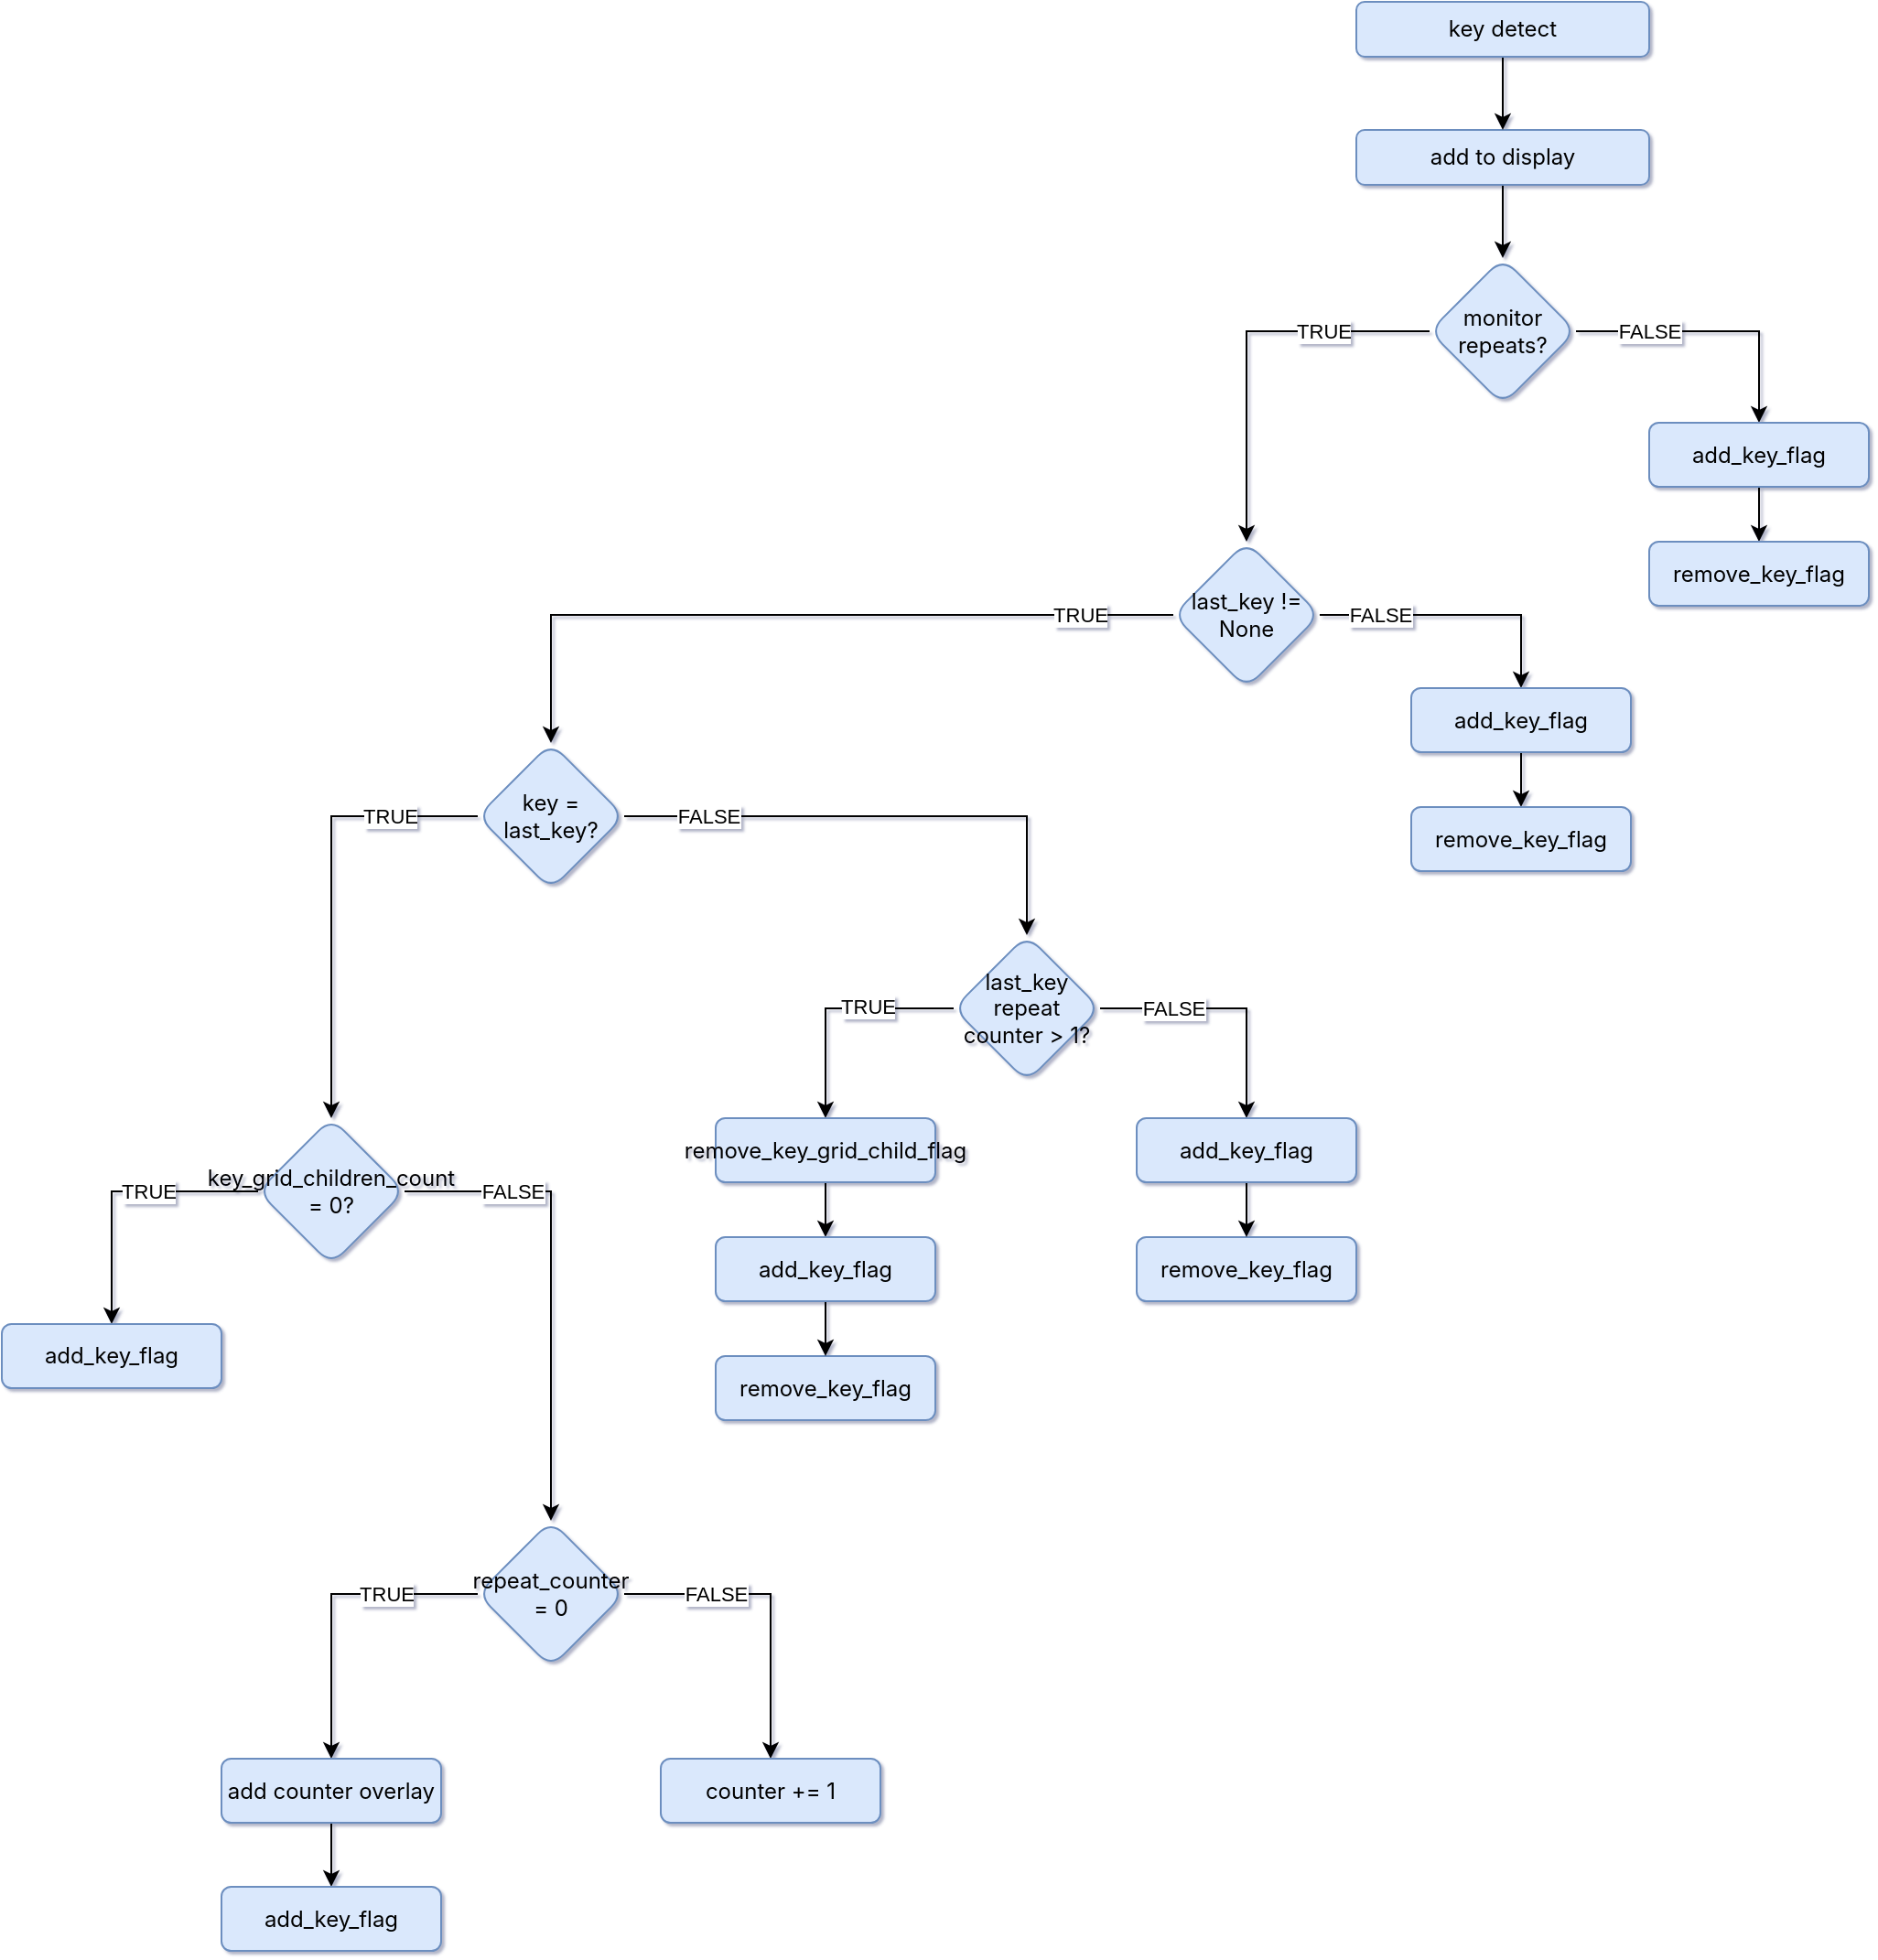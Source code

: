 <mxfile pages="2">
    <diagram id="j1ny3Ss1Q0sh5PDAtYMi" name="flow">
        <mxGraphModel dx="1966" dy="965" grid="1" gridSize="10" guides="1" tooltips="1" connect="1" arrows="1" fold="1" page="1" pageScale="1" pageWidth="1654" pageHeight="1169" math="0" shadow="1">
            <root>
                <mxCell id="9WSpmLzHRRsmoLOSvqGu-0"/>
                <mxCell id="9WSpmLzHRRsmoLOSvqGu-1" parent="9WSpmLzHRRsmoLOSvqGu-0"/>
                <mxCell id="41" value="" style="edgeStyle=orthogonalEdgeStyle;rounded=0;orthogonalLoop=1;jettySize=auto;html=1;" parent="9WSpmLzHRRsmoLOSvqGu-1" source="3" target="40" edge="1">
                    <mxGeometry relative="1" as="geometry"/>
                </mxCell>
                <mxCell id="3" value="add to display" style="rounded=1;whiteSpace=wrap;html=1;fontFamily=Inter;fontSource=https%3A%2F%2Ffonts.googleapis.com%2Fcss%3Ffamily%3DInter;fillColor=#dae8fc;strokeColor=#6c8ebf;" parent="9WSpmLzHRRsmoLOSvqGu-1" vertex="1">
                    <mxGeometry x="780" y="125" width="160" height="30" as="geometry"/>
                </mxCell>
                <mxCell id="43" value="" style="edgeStyle=orthogonalEdgeStyle;rounded=0;orthogonalLoop=1;jettySize=auto;html=1;" parent="9WSpmLzHRRsmoLOSvqGu-1" source="40" target="42" edge="1">
                    <mxGeometry relative="1" as="geometry"/>
                </mxCell>
                <mxCell id="49" value="FALSE" style="edgeLabel;html=1;align=center;verticalAlign=middle;resizable=0;points=[];" parent="43" vertex="1" connectable="0">
                    <mxGeometry x="-0.486" y="-2" relative="1" as="geometry">
                        <mxPoint x="1.74" y="-2" as="offset"/>
                    </mxGeometry>
                </mxCell>
                <mxCell id="59" value="" style="edgeStyle=orthogonalEdgeStyle;rounded=0;orthogonalLoop=1;jettySize=auto;html=1;entryX=0.5;entryY=0;entryDx=0;entryDy=0;" parent="9WSpmLzHRRsmoLOSvqGu-1" source="40" target="113" edge="1">
                    <mxGeometry relative="1" as="geometry">
                        <mxPoint x="650" y="385" as="targetPoint"/>
                    </mxGeometry>
                </mxCell>
                <mxCell id="60" value="TRUE" style="edgeLabel;html=1;align=center;verticalAlign=middle;resizable=0;points=[];" parent="59" vertex="1" connectable="0">
                    <mxGeometry x="-0.446" y="1" relative="1" as="geometry">
                        <mxPoint x="0.87" y="-1" as="offset"/>
                    </mxGeometry>
                </mxCell>
                <mxCell id="40" value="monitor repeats?" style="rhombus;whiteSpace=wrap;html=1;rounded=1;fontFamily=Inter;fontSource=https%3A%2F%2Ffonts.googleapis.com%2Fcss%3Ffamily%3DInter;strokeColor=#6c8ebf;fillColor=#dae8fc;" parent="9WSpmLzHRRsmoLOSvqGu-1" vertex="1">
                    <mxGeometry x="820" y="195" width="80" height="80" as="geometry"/>
                </mxCell>
                <mxCell id="53" value="" style="edgeStyle=orthogonalEdgeStyle;rounded=0;orthogonalLoop=1;jettySize=auto;html=1;" parent="9WSpmLzHRRsmoLOSvqGu-1" source="42" target="52" edge="1">
                    <mxGeometry relative="1" as="geometry"/>
                </mxCell>
                <mxCell id="42" value="add_key_flag" style="whiteSpace=wrap;html=1;rounded=1;fontFamily=Inter;fontSource=https%3A%2F%2Ffonts.googleapis.com%2Fcss%3Ffamily%3DInter;strokeColor=#6c8ebf;fillColor=#dae8fc;" parent="9WSpmLzHRRsmoLOSvqGu-1" vertex="1">
                    <mxGeometry x="940" y="285" width="120" height="35" as="geometry"/>
                </mxCell>
                <mxCell id="52" value="remove_key_flag" style="whiteSpace=wrap;html=1;rounded=1;fontFamily=Inter;fontSource=https%3A%2F%2Ffonts.googleapis.com%2Fcss%3Ffamily%3DInter;strokeColor=#6c8ebf;fillColor=#dae8fc;" parent="9WSpmLzHRRsmoLOSvqGu-1" vertex="1">
                    <mxGeometry x="940" y="350" width="120" height="35" as="geometry"/>
                </mxCell>
                <mxCell id="56" style="edgeStyle=orthogonalEdgeStyle;rounded=0;orthogonalLoop=1;jettySize=auto;html=1;" parent="9WSpmLzHRRsmoLOSvqGu-1" source="54" target="3" edge="1">
                    <mxGeometry relative="1" as="geometry"/>
                </mxCell>
                <mxCell id="54" value="key detect" style="rounded=1;whiteSpace=wrap;html=1;fontFamily=Inter;fontSource=https%3A%2F%2Ffonts.googleapis.com%2Fcss%3Ffamily%3DInter;fillColor=#dae8fc;strokeColor=#6c8ebf;" parent="9WSpmLzHRRsmoLOSvqGu-1" vertex="1">
                    <mxGeometry x="780" y="55" width="160" height="30" as="geometry"/>
                </mxCell>
                <mxCell id="63" value="" style="edgeStyle=orthogonalEdgeStyle;rounded=0;orthogonalLoop=1;jettySize=auto;html=1;" parent="9WSpmLzHRRsmoLOSvqGu-1" source="58" target="62" edge="1">
                    <mxGeometry relative="1" as="geometry"/>
                </mxCell>
                <mxCell id="69" value="TRUE" style="edgeLabel;html=1;align=center;verticalAlign=middle;resizable=0;points=[];" parent="63" vertex="1" connectable="0">
                    <mxGeometry x="-0.604" relative="1" as="geometry">
                        <mxPoint as="offset"/>
                    </mxGeometry>
                </mxCell>
                <mxCell id="68" value="" style="edgeStyle=orthogonalEdgeStyle;rounded=0;orthogonalLoop=1;jettySize=auto;html=1;" parent="9WSpmLzHRRsmoLOSvqGu-1" source="58" target="97" edge="1">
                    <mxGeometry relative="1" as="geometry">
                        <mxPoint x="460" y="565" as="targetPoint"/>
                    </mxGeometry>
                </mxCell>
                <mxCell id="70" value="FALSE" style="edgeLabel;html=1;align=center;verticalAlign=middle;resizable=0;points=[];" parent="68" vertex="1" connectable="0">
                    <mxGeometry x="-0.772" relative="1" as="geometry">
                        <mxPoint x="13.48" as="offset"/>
                    </mxGeometry>
                </mxCell>
                <mxCell id="58" value="key = last_key?" style="rhombus;whiteSpace=wrap;html=1;rounded=1;fontFamily=Inter;fontSource=https%3A%2F%2Ffonts.googleapis.com%2Fcss%3Ffamily%3DInter;strokeColor=#6c8ebf;fillColor=#dae8fc;" parent="9WSpmLzHRRsmoLOSvqGu-1" vertex="1">
                    <mxGeometry x="300" y="460" width="80" height="80" as="geometry"/>
                </mxCell>
                <mxCell id="78" style="edgeStyle=orthogonalEdgeStyle;rounded=0;orthogonalLoop=1;jettySize=auto;html=1;entryX=0.5;entryY=0;entryDx=0;entryDy=0;" parent="9WSpmLzHRRsmoLOSvqGu-1" source="62" target="76" edge="1">
                    <mxGeometry relative="1" as="geometry"/>
                </mxCell>
                <mxCell id="81" value="TRUE" style="edgeLabel;html=1;align=center;verticalAlign=middle;resizable=0;points=[];" parent="78" vertex="1" connectable="0">
                    <mxGeometry x="-0.497" y="-2" relative="1" as="geometry">
                        <mxPoint x="-22" y="2" as="offset"/>
                    </mxGeometry>
                </mxCell>
                <mxCell id="83" value="" style="edgeStyle=orthogonalEdgeStyle;rounded=0;orthogonalLoop=1;jettySize=auto;html=1;" parent="9WSpmLzHRRsmoLOSvqGu-1" source="62" target="82" edge="1">
                    <mxGeometry relative="1" as="geometry"/>
                </mxCell>
                <mxCell id="111" value="FALSE" style="edgeLabel;html=1;align=center;verticalAlign=middle;resizable=0;points=[];" parent="83" vertex="1" connectable="0">
                    <mxGeometry x="-0.546" relative="1" as="geometry">
                        <mxPoint as="offset"/>
                    </mxGeometry>
                </mxCell>
                <mxCell id="62" value="key_grid_children_count = 0?" style="rhombus;whiteSpace=wrap;html=1;rounded=1;fontFamily=Inter;fontSource=https%3A%2F%2Ffonts.googleapis.com%2Fcss%3Ffamily%3DInter;strokeColor=#6c8ebf;fillColor=#dae8fc;" parent="9WSpmLzHRRsmoLOSvqGu-1" vertex="1">
                    <mxGeometry x="180" y="665" width="80" height="80" as="geometry"/>
                </mxCell>
                <mxCell id="73" style="edgeStyle=orthogonalEdgeStyle;rounded=0;orthogonalLoop=1;jettySize=auto;html=1;entryX=0.5;entryY=0;entryDx=0;entryDy=0;" parent="9WSpmLzHRRsmoLOSvqGu-1" edge="1">
                    <mxGeometry relative="1" as="geometry">
                        <mxPoint x="510.043" y="575" as="sourcePoint"/>
                    </mxGeometry>
                </mxCell>
                <mxCell id="76" value="add_key_flag" style="whiteSpace=wrap;html=1;rounded=1;fontFamily=Inter;fontSource=https%3A%2F%2Ffonts.googleapis.com%2Fcss%3Ffamily%3DInter;strokeColor=#6c8ebf;fillColor=#dae8fc;" parent="9WSpmLzHRRsmoLOSvqGu-1" vertex="1">
                    <mxGeometry x="40" y="777.5" width="120" height="35" as="geometry"/>
                </mxCell>
                <mxCell id="90" style="edgeStyle=orthogonalEdgeStyle;rounded=0;orthogonalLoop=1;jettySize=auto;html=1;exitX=0;exitY=0.5;exitDx=0;exitDy=0;" parent="9WSpmLzHRRsmoLOSvqGu-1" source="82" target="89" edge="1">
                    <mxGeometry relative="1" as="geometry"/>
                </mxCell>
                <mxCell id="93" value="TRUE" style="edgeLabel;html=1;align=center;verticalAlign=middle;resizable=0;points=[];" parent="90" vertex="1" connectable="0">
                    <mxGeometry x="-0.387" y="1" relative="1" as="geometry">
                        <mxPoint x="2.17" y="-0.99" as="offset"/>
                    </mxGeometry>
                </mxCell>
                <mxCell id="95" style="edgeStyle=orthogonalEdgeStyle;rounded=0;orthogonalLoop=1;jettySize=auto;html=1;exitX=1;exitY=0.5;exitDx=0;exitDy=0;" parent="9WSpmLzHRRsmoLOSvqGu-1" source="82" target="94" edge="1">
                    <mxGeometry relative="1" as="geometry"/>
                </mxCell>
                <mxCell id="96" value="FALSE" style="edgeLabel;html=1;align=center;verticalAlign=middle;resizable=0;points=[];" parent="95" vertex="1" connectable="0">
                    <mxGeometry x="-0.39" y="1" relative="1" as="geometry">
                        <mxPoint x="-2.17" y="1.01" as="offset"/>
                    </mxGeometry>
                </mxCell>
                <mxCell id="82" value="repeat_counter = 0" style="rhombus;whiteSpace=wrap;html=1;rounded=1;fontFamily=Inter;fontSource=https%3A%2F%2Ffonts.googleapis.com%2Fcss%3Ffamily%3DInter;strokeColor=#6c8ebf;fillColor=#dae8fc;" parent="9WSpmLzHRRsmoLOSvqGu-1" vertex="1">
                    <mxGeometry x="300" y="885" width="80" height="80" as="geometry"/>
                </mxCell>
                <mxCell id="92" style="edgeStyle=orthogonalEdgeStyle;rounded=0;orthogonalLoop=1;jettySize=auto;html=1;" parent="9WSpmLzHRRsmoLOSvqGu-1" source="89" target="91" edge="1">
                    <mxGeometry relative="1" as="geometry"/>
                </mxCell>
                <mxCell id="89" value="add counter overlay" style="whiteSpace=wrap;html=1;rounded=1;fontFamily=Inter;fontSource=https%3A%2F%2Ffonts.googleapis.com%2Fcss%3Ffamily%3DInter;strokeColor=#6c8ebf;fillColor=#dae8fc;" parent="9WSpmLzHRRsmoLOSvqGu-1" vertex="1">
                    <mxGeometry x="160" y="1015" width="120" height="35" as="geometry"/>
                </mxCell>
                <mxCell id="91" value="add_key_flag" style="whiteSpace=wrap;html=1;rounded=1;fontFamily=Inter;fontSource=https%3A%2F%2Ffonts.googleapis.com%2Fcss%3Ffamily%3DInter;strokeColor=#6c8ebf;fillColor=#dae8fc;" parent="9WSpmLzHRRsmoLOSvqGu-1" vertex="1">
                    <mxGeometry x="160" y="1085" width="120" height="35" as="geometry"/>
                </mxCell>
                <mxCell id="94" value="counter += 1" style="whiteSpace=wrap;html=1;rounded=1;fontFamily=Inter;fontSource=https%3A%2F%2Ffonts.googleapis.com%2Fcss%3Ffamily%3DInter;strokeColor=#6c8ebf;fillColor=#dae8fc;" parent="9WSpmLzHRRsmoLOSvqGu-1" vertex="1">
                    <mxGeometry x="400" y="1015" width="120" height="35" as="geometry"/>
                </mxCell>
                <mxCell id="100" style="edgeStyle=orthogonalEdgeStyle;rounded=0;orthogonalLoop=1;jettySize=auto;html=1;" parent="9WSpmLzHRRsmoLOSvqGu-1" source="97" target="99" edge="1">
                    <mxGeometry relative="1" as="geometry"/>
                </mxCell>
                <mxCell id="102" value="FALSE" style="edgeLabel;html=1;align=center;verticalAlign=middle;resizable=0;points=[];" parent="100" vertex="1" connectable="0">
                    <mxGeometry x="-0.683" y="-1" relative="1" as="geometry">
                        <mxPoint x="17.39" y="-1" as="offset"/>
                    </mxGeometry>
                </mxCell>
                <mxCell id="105" style="edgeStyle=orthogonalEdgeStyle;rounded=0;orthogonalLoop=1;jettySize=auto;html=1;" parent="9WSpmLzHRRsmoLOSvqGu-1" source="97" target="104" edge="1">
                    <mxGeometry relative="1" as="geometry"/>
                </mxCell>
                <mxCell id="106" value="TRUE" style="edgeLabel;html=1;align=center;verticalAlign=middle;resizable=0;points=[];" parent="105" vertex="1" connectable="0">
                    <mxGeometry x="-0.271" y="-1" relative="1" as="geometry">
                        <mxPoint as="offset"/>
                    </mxGeometry>
                </mxCell>
                <mxCell id="97" value="last_key repeat counter &amp;gt; 1?" style="rhombus;whiteSpace=wrap;html=1;rounded=1;fontFamily=Inter;fontSource=https%3A%2F%2Ffonts.googleapis.com%2Fcss%3Ffamily%3DInter;strokeColor=#6c8ebf;fillColor=#dae8fc;" parent="9WSpmLzHRRsmoLOSvqGu-1" vertex="1">
                    <mxGeometry x="560" y="565" width="80" height="80" as="geometry"/>
                </mxCell>
                <mxCell id="98" value="remove_key_flag" style="whiteSpace=wrap;html=1;rounded=1;fontFamily=Inter;fontSource=https%3A%2F%2Ffonts.googleapis.com%2Fcss%3Ffamily%3DInter;strokeColor=#6c8ebf;fillColor=#dae8fc;" parent="9WSpmLzHRRsmoLOSvqGu-1" vertex="1">
                    <mxGeometry x="660" y="730" width="120" height="35" as="geometry"/>
                </mxCell>
                <mxCell id="101" style="edgeStyle=orthogonalEdgeStyle;rounded=0;orthogonalLoop=1;jettySize=auto;html=1;" parent="9WSpmLzHRRsmoLOSvqGu-1" source="99" target="98" edge="1">
                    <mxGeometry relative="1" as="geometry"/>
                </mxCell>
                <mxCell id="99" value="add_key_flag" style="whiteSpace=wrap;html=1;rounded=1;fontFamily=Inter;fontSource=https%3A%2F%2Ffonts.googleapis.com%2Fcss%3Ffamily%3DInter;strokeColor=#6c8ebf;fillColor=#dae8fc;" parent="9WSpmLzHRRsmoLOSvqGu-1" vertex="1">
                    <mxGeometry x="660" y="665" width="120" height="35" as="geometry"/>
                </mxCell>
                <mxCell id="109" style="edgeStyle=orthogonalEdgeStyle;rounded=0;orthogonalLoop=1;jettySize=auto;html=1;entryX=0.5;entryY=0;entryDx=0;entryDy=0;" parent="9WSpmLzHRRsmoLOSvqGu-1" source="104" target="108" edge="1">
                    <mxGeometry relative="1" as="geometry"/>
                </mxCell>
                <mxCell id="104" value="remove_key_grid_child_flag" style="whiteSpace=wrap;html=1;rounded=1;fontFamily=Inter;fontSource=https%3A%2F%2Ffonts.googleapis.com%2Fcss%3Ffamily%3DInter;strokeColor=#6c8ebf;fillColor=#dae8fc;" parent="9WSpmLzHRRsmoLOSvqGu-1" vertex="1">
                    <mxGeometry x="430" y="665" width="120" height="35" as="geometry"/>
                </mxCell>
                <mxCell id="107" value="remove_key_flag" style="whiteSpace=wrap;html=1;rounded=1;fontFamily=Inter;fontSource=https%3A%2F%2Ffonts.googleapis.com%2Fcss%3Ffamily%3DInter;strokeColor=#6c8ebf;fillColor=#dae8fc;" parent="9WSpmLzHRRsmoLOSvqGu-1" vertex="1">
                    <mxGeometry x="430" y="795" width="120" height="35" as="geometry"/>
                </mxCell>
                <mxCell id="110" style="edgeStyle=orthogonalEdgeStyle;rounded=0;orthogonalLoop=1;jettySize=auto;html=1;entryX=0.5;entryY=0;entryDx=0;entryDy=0;" parent="9WSpmLzHRRsmoLOSvqGu-1" source="108" target="107" edge="1">
                    <mxGeometry relative="1" as="geometry"/>
                </mxCell>
                <mxCell id="108" value="add_key_flag" style="whiteSpace=wrap;html=1;rounded=1;fontFamily=Inter;fontSource=https%3A%2F%2Ffonts.googleapis.com%2Fcss%3Ffamily%3DInter;strokeColor=#6c8ebf;fillColor=#dae8fc;" parent="9WSpmLzHRRsmoLOSvqGu-1" vertex="1">
                    <mxGeometry x="430" y="730" width="120" height="35" as="geometry"/>
                </mxCell>
                <mxCell id="114" style="edgeStyle=orthogonalEdgeStyle;rounded=0;orthogonalLoop=1;jettySize=auto;html=1;exitX=0;exitY=0.5;exitDx=0;exitDy=0;" parent="9WSpmLzHRRsmoLOSvqGu-1" source="113" target="58" edge="1">
                    <mxGeometry relative="1" as="geometry"/>
                </mxCell>
                <mxCell id="115" value="TRUE" style="edgeLabel;html=1;align=center;verticalAlign=middle;resizable=0;points=[];" parent="114" vertex="1" connectable="0">
                    <mxGeometry x="-0.751" y="2" relative="1" as="geometry">
                        <mxPoint y="-2" as="offset"/>
                    </mxGeometry>
                </mxCell>
                <mxCell id="120" style="edgeStyle=orthogonalEdgeStyle;rounded=0;orthogonalLoop=1;jettySize=auto;html=1;entryX=0.5;entryY=0;entryDx=0;entryDy=0;" parent="9WSpmLzHRRsmoLOSvqGu-1" source="113" target="118" edge="1">
                    <mxGeometry relative="1" as="geometry"/>
                </mxCell>
                <mxCell id="122" value="FALSE" style="edgeLabel;html=1;align=center;verticalAlign=middle;resizable=0;points=[];" parent="120" vertex="1" connectable="0">
                    <mxGeometry x="-0.56" relative="1" as="geometry">
                        <mxPoint as="offset"/>
                    </mxGeometry>
                </mxCell>
                <mxCell id="113" value="last_key != None" style="rhombus;whiteSpace=wrap;html=1;rounded=1;fontFamily=Inter;fontSource=https%3A%2F%2Ffonts.googleapis.com%2Fcss%3Ffamily%3DInter;strokeColor=#6c8ebf;fillColor=#dae8fc;" parent="9WSpmLzHRRsmoLOSvqGu-1" vertex="1">
                    <mxGeometry x="680" y="350" width="80" height="80" as="geometry"/>
                </mxCell>
                <mxCell id="121" style="edgeStyle=orthogonalEdgeStyle;rounded=0;orthogonalLoop=1;jettySize=auto;html=1;" parent="9WSpmLzHRRsmoLOSvqGu-1" source="118" target="119" edge="1">
                    <mxGeometry relative="1" as="geometry"/>
                </mxCell>
                <mxCell id="118" value="add_key_flag" style="whiteSpace=wrap;html=1;rounded=1;fontFamily=Inter;fontSource=https%3A%2F%2Ffonts.googleapis.com%2Fcss%3Ffamily%3DInter;strokeColor=#6c8ebf;fillColor=#dae8fc;" parent="9WSpmLzHRRsmoLOSvqGu-1" vertex="1">
                    <mxGeometry x="810" y="430" width="120" height="35" as="geometry"/>
                </mxCell>
                <mxCell id="119" value="remove_key_flag" style="whiteSpace=wrap;html=1;rounded=1;fontFamily=Inter;fontSource=https%3A%2F%2Ffonts.googleapis.com%2Fcss%3Ffamily%3DInter;strokeColor=#6c8ebf;fillColor=#dae8fc;" parent="9WSpmLzHRRsmoLOSvqGu-1" vertex="1">
                    <mxGeometry x="810" y="495" width="120" height="35" as="geometry"/>
                </mxCell>
            </root>
        </mxGraphModel>
    </diagram>
    <diagram name="Copy of flow" id="tSkgqezSIbNHAKhTAGHW">
        <mxGraphModel dx="1573" dy="772" grid="1" gridSize="10" guides="1" tooltips="1" connect="1" arrows="1" fold="1" page="1" pageScale="1" pageWidth="1654" pageHeight="1169" math="0" shadow="1">
            <root>
                <mxCell id="8JoVIceRJHGlVJXOHFSf-0"/>
                <mxCell id="8JoVIceRJHGlVJXOHFSf-1" parent="8JoVIceRJHGlVJXOHFSf-0"/>
                <mxCell id="8JoVIceRJHGlVJXOHFSf-3" value="queue_to_display" style="rounded=1;whiteSpace=wrap;html=1;fontFamily=Inter;fontSource=https%3A%2F%2Ffonts.googleapis.com%2Fcss%3Ffamily%3DInter;fillColor=#dae8fc;strokeColor=#6c8ebf;" vertex="1" parent="8JoVIceRJHGlVJXOHFSf-1">
                    <mxGeometry x="780" y="125" width="160" height="30" as="geometry"/>
                </mxCell>
                <mxCell id="8JoVIceRJHGlVJXOHFSf-12" style="edgeStyle=orthogonalEdgeStyle;rounded=0;orthogonalLoop=1;jettySize=auto;html=1;" edge="1" parent="8JoVIceRJHGlVJXOHFSf-1" source="8JoVIceRJHGlVJXOHFSf-13" target="8JoVIceRJHGlVJXOHFSf-3">
                    <mxGeometry relative="1" as="geometry"/>
                </mxCell>
                <mxCell id="8JoVIceRJHGlVJXOHFSf-13" value="key event" style="rounded=1;whiteSpace=wrap;html=1;fontFamily=Inter;fontSource=https%3A%2F%2Ffonts.googleapis.com%2Fcss%3Ffamily%3DInter;fillColor=#dae8fc;strokeColor=#6c8ebf;" vertex="1" parent="8JoVIceRJHGlVJXOHFSf-1">
                    <mxGeometry x="780" y="55" width="160" height="30" as="geometry"/>
                </mxCell>
                <mxCell id="8JoVIceRJHGlVJXOHFSf-24" style="edgeStyle=orthogonalEdgeStyle;rounded=0;orthogonalLoop=1;jettySize=auto;html=1;entryX=0.5;entryY=0;entryDx=0;entryDy=0;" edge="1" parent="8JoVIceRJHGlVJXOHFSf-1">
                    <mxGeometry relative="1" as="geometry">
                        <mxPoint x="510.043" y="575" as="sourcePoint"/>
                    </mxGeometry>
                </mxCell>
                <mxCell id="n_dlcyAOUaNUvv2Vh_2j-6" style="edgeStyle=none;html=1;entryX=0.5;entryY=0;entryDx=0;entryDy=0;exitX=0.5;exitY=1;exitDx=0;exitDy=0;" edge="1" parent="8JoVIceRJHGlVJXOHFSf-1" source="8JoVIceRJHGlVJXOHFSf-56" target="n_dlcyAOUaNUvv2Vh_2j-4">
                    <mxGeometry relative="1" as="geometry">
                        <mxPoint x="740" y="270" as="targetPoint"/>
                    </mxGeometry>
                </mxCell>
                <mxCell id="8JoVIceRJHGlVJXOHFSf-56" value="pressed/clicked" style="rounded=1;whiteSpace=wrap;html=1;fontFamily=Inter;fontSource=https%3A%2F%2Ffonts.googleapis.com%2Fcss%3Ffamily%3DInter;fillColor=#dae8fc;strokeColor=#6c8ebf;" vertex="1" parent="8JoVIceRJHGlVJXOHFSf-1">
                    <mxGeometry x="600" y="200" width="160" height="30" as="geometry"/>
                </mxCell>
                <mxCell id="n_dlcyAOUaNUvv2Vh_2j-16" style="edgeStyle=none;html=1;" edge="1" parent="8JoVIceRJHGlVJXOHFSf-1" source="8JoVIceRJHGlVJXOHFSf-60" target="n_dlcyAOUaNUvv2Vh_2j-13">
                    <mxGeometry relative="1" as="geometry"/>
                </mxCell>
                <mxCell id="8JoVIceRJHGlVJXOHFSf-60" value="released" style="rounded=1;whiteSpace=wrap;html=1;fontFamily=Inter;fontSource=https%3A%2F%2Ffonts.googleapis.com%2Fcss%3Ffamily%3DInter;fillColor=#dae8fc;strokeColor=#6c8ebf;" vertex="1" parent="8JoVIceRJHGlVJXOHFSf-1">
                    <mxGeometry x="920" y="200" width="160" height="30" as="geometry"/>
                </mxCell>
                <mxCell id="wmvbGuJ9gl8AcdJXy0uR-0" style="edgeStyle=orthogonalEdgeStyle;rounded=0;orthogonalLoop=1;jettySize=auto;html=1;exitX=0.5;exitY=1;exitDx=0;exitDy=0;entryX=0.5;entryY=0;entryDx=0;entryDy=0;" edge="1" parent="8JoVIceRJHGlVJXOHFSf-1" source="8JoVIceRJHGlVJXOHFSf-3" target="8JoVIceRJHGlVJXOHFSf-56">
                    <mxGeometry relative="1" as="geometry">
                        <mxPoint x="680" y="390" as="sourcePoint"/>
                        <mxPoint x="340" y="460" as="targetPoint"/>
                    </mxGeometry>
                </mxCell>
                <mxCell id="wmvbGuJ9gl8AcdJXy0uR-2" style="edgeStyle=orthogonalEdgeStyle;rounded=0;orthogonalLoop=1;jettySize=auto;html=1;exitX=0.5;exitY=1;exitDx=0;exitDy=0;entryX=0.5;entryY=0;entryDx=0;entryDy=0;" edge="1" parent="8JoVIceRJHGlVJXOHFSf-1" source="8JoVIceRJHGlVJXOHFSf-3" target="8JoVIceRJHGlVJXOHFSf-60">
                    <mxGeometry relative="1" as="geometry">
                        <mxPoint x="870" y="165" as="sourcePoint"/>
                        <mxPoint x="770" y="250" as="targetPoint"/>
                    </mxGeometry>
                </mxCell>
                <mxCell id="n_dlcyAOUaNUvv2Vh_2j-0" value="" style="edgeStyle=orthogonalEdgeStyle;rounded=0;orthogonalLoop=1;jettySize=auto;html=1;" edge="1" parent="8JoVIceRJHGlVJXOHFSf-1" source="n_dlcyAOUaNUvv2Vh_2j-4" target="n_dlcyAOUaNUvv2Vh_2j-30">
                    <mxGeometry relative="1" as="geometry">
                        <mxPoint x="760" y="395" as="targetPoint"/>
                        <Array as="points">
                            <mxPoint x="760" y="300"/>
                        </Array>
                    </mxGeometry>
                </mxCell>
                <mxCell id="n_dlcyAOUaNUvv2Vh_2j-1" value="FALSE" style="edgeLabel;html=1;align=center;verticalAlign=middle;resizable=0;points=[];" vertex="1" connectable="0" parent="n_dlcyAOUaNUvv2Vh_2j-0">
                    <mxGeometry x="-0.486" y="-2" relative="1" as="geometry">
                        <mxPoint x="1.74" y="-2" as="offset"/>
                    </mxGeometry>
                </mxCell>
                <mxCell id="n_dlcyAOUaNUvv2Vh_2j-2" value="" style="edgeStyle=orthogonalEdgeStyle;rounded=0;orthogonalLoop=1;jettySize=auto;html=1;" edge="1" parent="8JoVIceRJHGlVJXOHFSf-1" source="n_dlcyAOUaNUvv2Vh_2j-4" target="n_dlcyAOUaNUvv2Vh_2j-7">
                    <mxGeometry relative="1" as="geometry">
                        <mxPoint x="600" y="400" as="targetPoint"/>
                        <Array as="points">
                            <mxPoint x="600" y="300"/>
                        </Array>
                    </mxGeometry>
                </mxCell>
                <mxCell id="n_dlcyAOUaNUvv2Vh_2j-3" value="TRUE" style="edgeLabel;html=1;align=center;verticalAlign=middle;resizable=0;points=[];" vertex="1" connectable="0" parent="n_dlcyAOUaNUvv2Vh_2j-2">
                    <mxGeometry x="-0.446" y="1" relative="1" as="geometry">
                        <mxPoint x="0.87" y="-1" as="offset"/>
                    </mxGeometry>
                </mxCell>
                <mxCell id="n_dlcyAOUaNUvv2Vh_2j-4" value="monitor repeats?" style="rhombus;whiteSpace=wrap;html=1;rounded=1;fontFamily=Inter;fontSource=https%3A%2F%2Ffonts.googleapis.com%2Fcss%3Ffamily%3DInter;strokeColor=#6c8ebf;fillColor=#dae8fc;" vertex="1" parent="8JoVIceRJHGlVJXOHFSf-1">
                    <mxGeometry x="640" y="260" width="80" height="80" as="geometry"/>
                </mxCell>
                <mxCell id="n_dlcyAOUaNUvv2Vh_2j-7" value="add" style="rounded=1;whiteSpace=wrap;html=1;fontFamily=Inter;fontSource=https%3A%2F%2Ffonts.googleapis.com%2Fcss%3Ffamily%3DInter;fillColor=#dae8fc;strokeColor=#6c8ebf;" vertex="1" parent="8JoVIceRJHGlVJXOHFSf-1">
                    <mxGeometry x="560" y="400" width="80" height="30" as="geometry"/>
                </mxCell>
                <mxCell id="n_dlcyAOUaNUvv2Vh_2j-9" value="" style="edgeStyle=orthogonalEdgeStyle;rounded=0;orthogonalLoop=1;jettySize=auto;html=1;" edge="1" source="n_dlcyAOUaNUvv2Vh_2j-13" target="n_dlcyAOUaNUvv2Vh_2j-15" parent="8JoVIceRJHGlVJXOHFSf-1">
                    <mxGeometry relative="1" as="geometry">
                        <mxPoint x="1080" y="400" as="targetPoint"/>
                        <Array as="points">
                            <mxPoint x="1080" y="300"/>
                        </Array>
                    </mxGeometry>
                </mxCell>
                <mxCell id="n_dlcyAOUaNUvv2Vh_2j-10" value="FALSE" style="edgeLabel;html=1;align=center;verticalAlign=middle;resizable=0;points=[];" vertex="1" connectable="0" parent="n_dlcyAOUaNUvv2Vh_2j-9">
                    <mxGeometry x="-0.486" y="-2" relative="1" as="geometry">
                        <mxPoint x="1.74" y="-2" as="offset"/>
                    </mxGeometry>
                </mxCell>
                <mxCell id="n_dlcyAOUaNUvv2Vh_2j-11" value="" style="edgeStyle=orthogonalEdgeStyle;rounded=0;orthogonalLoop=1;jettySize=auto;html=1;entryX=0.5;entryY=0;entryDx=0;entryDy=0;" edge="1" source="n_dlcyAOUaNUvv2Vh_2j-13" target="n_dlcyAOUaNUvv2Vh_2j-24" parent="8JoVIceRJHGlVJXOHFSf-1">
                    <mxGeometry relative="1" as="geometry">
                        <mxPoint x="920" y="400" as="targetPoint"/>
                        <Array as="points">
                            <mxPoint x="920" y="300"/>
                        </Array>
                    </mxGeometry>
                </mxCell>
                <mxCell id="n_dlcyAOUaNUvv2Vh_2j-12" value="TRUE" style="edgeLabel;html=1;align=center;verticalAlign=middle;resizable=0;points=[];" vertex="1" connectable="0" parent="n_dlcyAOUaNUvv2Vh_2j-11">
                    <mxGeometry x="-0.446" y="1" relative="1" as="geometry">
                        <mxPoint x="0.87" y="-1" as="offset"/>
                    </mxGeometry>
                </mxCell>
                <mxCell id="n_dlcyAOUaNUvv2Vh_2j-13" value="monitor repeats?" style="rhombus;whiteSpace=wrap;html=1;rounded=1;fontFamily=Inter;fontSource=https%3A%2F%2Ffonts.googleapis.com%2Fcss%3Ffamily%3DInter;strokeColor=#6c8ebf;fillColor=#dae8fc;" vertex="1" parent="8JoVIceRJHGlVJXOHFSf-1">
                    <mxGeometry x="960" y="260" width="80" height="80" as="geometry"/>
                </mxCell>
                <mxCell id="n_dlcyAOUaNUvv2Vh_2j-15" value="remove" style="rounded=1;whiteSpace=wrap;html=1;fontFamily=Inter;fontSource=https%3A%2F%2Ffonts.googleapis.com%2Fcss%3Ffamily%3DInter;fillColor=#dae8fc;strokeColor=#6c8ebf;" vertex="1" parent="8JoVIceRJHGlVJXOHFSf-1">
                    <mxGeometry x="1040" y="400" width="80" height="30" as="geometry"/>
                </mxCell>
                <mxCell id="n_dlcyAOUaNUvv2Vh_2j-20" value="" style="edgeStyle=orthogonalEdgeStyle;rounded=0;orthogonalLoop=1;jettySize=auto;html=1;exitX=1;exitY=0.5;exitDx=0;exitDy=0;entryX=0;entryY=0.5;entryDx=0;entryDy=0;" edge="1" source="n_dlcyAOUaNUvv2Vh_2j-24" target="n_dlcyAOUaNUvv2Vh_2j-15" parent="8JoVIceRJHGlVJXOHFSf-1">
                    <mxGeometry relative="1" as="geometry">
                        <mxPoint x="1000" y="390" as="targetPoint"/>
                        <Array as="points">
                            <mxPoint x="960" y="415"/>
                        </Array>
                    </mxGeometry>
                </mxCell>
                <mxCell id="n_dlcyAOUaNUvv2Vh_2j-21" value="FALSE" style="edgeLabel;html=1;align=center;verticalAlign=middle;resizable=0;points=[];" vertex="1" connectable="0" parent="n_dlcyAOUaNUvv2Vh_2j-20">
                    <mxGeometry x="-0.486" y="-2" relative="1" as="geometry">
                        <mxPoint x="1.74" y="-2" as="offset"/>
                    </mxGeometry>
                </mxCell>
                <mxCell id="n_dlcyAOUaNUvv2Vh_2j-22" value="" style="edgeStyle=orthogonalEdgeStyle;rounded=0;orthogonalLoop=1;jettySize=auto;html=1;exitX=0.5;exitY=1;exitDx=0;exitDy=0;" edge="1" source="n_dlcyAOUaNUvv2Vh_2j-24" target="n_dlcyAOUaNUvv2Vh_2j-25" parent="8JoVIceRJHGlVJXOHFSf-1">
                    <mxGeometry relative="1" as="geometry">
                        <mxPoint x="840" y="580" as="targetPoint"/>
                        <Array as="points">
                            <mxPoint x="920" y="550"/>
                            <mxPoint x="920" y="550"/>
                        </Array>
                    </mxGeometry>
                </mxCell>
                <mxCell id="n_dlcyAOUaNUvv2Vh_2j-23" value="TRUE" style="edgeLabel;html=1;align=center;verticalAlign=middle;resizable=0;points=[];" vertex="1" connectable="0" parent="n_dlcyAOUaNUvv2Vh_2j-22">
                    <mxGeometry x="-0.446" y="1" relative="1" as="geometry">
                        <mxPoint x="0.87" y="-1" as="offset"/>
                    </mxGeometry>
                </mxCell>
                <mxCell id="n_dlcyAOUaNUvv2Vh_2j-24" value="key=last_key?" style="rhombus;whiteSpace=wrap;html=1;rounded=1;fontFamily=Inter;fontSource=https%3A%2F%2Ffonts.googleapis.com%2Fcss%3Ffamily%3DInter;strokeColor=#6c8ebf;fillColor=#dae8fc;" vertex="1" parent="8JoVIceRJHGlVJXOHFSf-1">
                    <mxGeometry x="880" y="375" width="80" height="80" as="geometry"/>
                </mxCell>
                <mxCell id="n_dlcyAOUaNUvv2Vh_2j-25" value="remove last_key" style="rounded=1;whiteSpace=wrap;html=1;fontFamily=Inter;fontSource=https%3A%2F%2Ffonts.googleapis.com%2Fcss%3Ffamily%3DInter;fillColor=#dae8fc;strokeColor=#6c8ebf;" vertex="1" parent="8JoVIceRJHGlVJXOHFSf-1">
                    <mxGeometry x="880" y="510" width="80" height="40" as="geometry"/>
                </mxCell>
                <mxCell id="n_dlcyAOUaNUvv2Vh_2j-32" style="edgeStyle=none;html=1;entryX=1;entryY=0.5;entryDx=0;entryDy=0;" edge="1" parent="8JoVIceRJHGlVJXOHFSf-1" source="n_dlcyAOUaNUvv2Vh_2j-30" target="n_dlcyAOUaNUvv2Vh_2j-7">
                    <mxGeometry relative="1" as="geometry"/>
                </mxCell>
                <mxCell id="n_dlcyAOUaNUvv2Vh_2j-33" value="FALSE" style="edgeLabel;html=1;align=center;verticalAlign=middle;resizable=0;points=[];" vertex="1" connectable="0" parent="n_dlcyAOUaNUvv2Vh_2j-32">
                    <mxGeometry x="-0.4" relative="1" as="geometry">
                        <mxPoint as="offset"/>
                    </mxGeometry>
                </mxCell>
                <mxCell id="n_dlcyAOUaNUvv2Vh_2j-30" value="key=last_key?" style="rhombus;whiteSpace=wrap;html=1;rounded=1;fontFamily=Inter;fontSource=https%3A%2F%2Ffonts.googleapis.com%2Fcss%3Ffamily%3DInter;strokeColor=#6c8ebf;fillColor=#dae8fc;" vertex="1" parent="8JoVIceRJHGlVJXOHFSf-1">
                    <mxGeometry x="720" y="375" width="80" height="80" as="geometry"/>
                </mxCell>
                <mxCell id="n_dlcyAOUaNUvv2Vh_2j-31" value="+1 repeat_counter" style="rounded=1;whiteSpace=wrap;html=1;fontFamily=Inter;fontSource=https%3A%2F%2Ffonts.googleapis.com%2Fcss%3Ffamily%3DInter;fillColor=#dae8fc;strokeColor=#6c8ebf;" vertex="1" parent="8JoVIceRJHGlVJXOHFSf-1">
                    <mxGeometry x="710" y="510" width="100" height="40" as="geometry"/>
                </mxCell>
                <mxCell id="n_dlcyAOUaNUvv2Vh_2j-28" value="" style="edgeStyle=orthogonalEdgeStyle;rounded=0;orthogonalLoop=1;jettySize=auto;html=1;exitX=0.5;exitY=1;exitDx=0;exitDy=0;entryX=0.5;entryY=0;entryDx=0;entryDy=0;" edge="1" source="n_dlcyAOUaNUvv2Vh_2j-30" target="n_dlcyAOUaNUvv2Vh_2j-31" parent="8JoVIceRJHGlVJXOHFSf-1">
                    <mxGeometry relative="1" as="geometry">
                        <mxPoint x="810" y="480" as="targetPoint"/>
                        <Array as="points">
                            <mxPoint x="760" y="470"/>
                            <mxPoint x="760" y="470"/>
                        </Array>
                    </mxGeometry>
                </mxCell>
                <mxCell id="n_dlcyAOUaNUvv2Vh_2j-29" value="TRUE" style="edgeLabel;html=1;align=center;verticalAlign=middle;resizable=0;points=[];" vertex="1" connectable="0" parent="n_dlcyAOUaNUvv2Vh_2j-28">
                    <mxGeometry x="-0.446" y="1" relative="1" as="geometry">
                        <mxPoint x="0.87" y="-1" as="offset"/>
                    </mxGeometry>
                </mxCell>
            </root>
        </mxGraphModel>
    </diagram>
</mxfile>